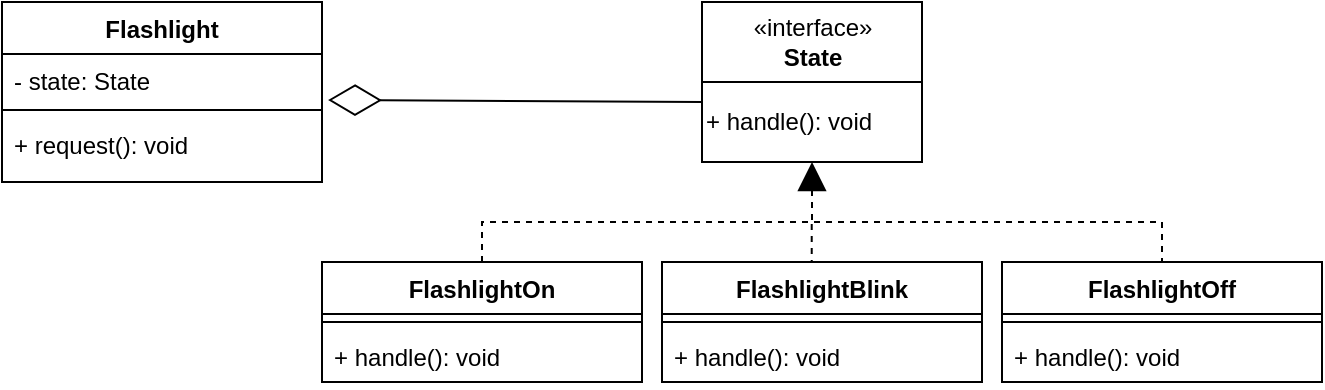 <mxfile>
    <diagram id="lh2p_U7fRGioGhJrEhf7" name="Страница 1">
        <mxGraphModel dx="795" dy="426" grid="1" gridSize="10" guides="1" tooltips="1" connect="1" arrows="1" fold="1" page="1" pageScale="1" pageWidth="827" pageHeight="1169" math="0" shadow="0">
            <root>
                <mxCell id="0"/>
                <mxCell id="1" parent="0"/>
                <mxCell id="2" value="Flashlight" style="swimlane;fontStyle=1;align=center;verticalAlign=top;childLayout=stackLayout;horizontal=1;startSize=26;horizontalStack=0;resizeParent=1;resizeParentMax=0;resizeLast=0;collapsible=1;marginBottom=0;" parent="1" vertex="1">
                    <mxGeometry x="40" y="80" width="160" height="90" as="geometry"/>
                </mxCell>
                <mxCell id="3" value="- state: State" style="text;strokeColor=none;fillColor=none;align=left;verticalAlign=top;spacingLeft=4;spacingRight=4;overflow=hidden;rotatable=0;points=[[0,0.5],[1,0.5]];portConstraint=eastwest;" parent="2" vertex="1">
                    <mxGeometry y="26" width="160" height="24" as="geometry"/>
                </mxCell>
                <mxCell id="4" value="" style="line;strokeWidth=1;fillColor=none;align=left;verticalAlign=middle;spacingTop=-1;spacingLeft=3;spacingRight=3;rotatable=0;labelPosition=right;points=[];portConstraint=eastwest;" parent="2" vertex="1">
                    <mxGeometry y="50" width="160" height="8" as="geometry"/>
                </mxCell>
                <mxCell id="5" value="+ request(): void" style="text;strokeColor=none;fillColor=none;align=left;verticalAlign=top;spacingLeft=4;spacingRight=4;overflow=hidden;rotatable=0;points=[[0,0.5],[1,0.5]];portConstraint=eastwest;" parent="2" vertex="1">
                    <mxGeometry y="58" width="160" height="32" as="geometry"/>
                </mxCell>
                <mxCell id="8" value="" style="group" parent="1" vertex="1" connectable="0">
                    <mxGeometry x="390" y="80" width="110" height="80" as="geometry"/>
                </mxCell>
                <mxCell id="6" value="«interface»&lt;br&gt;&lt;b&gt;State&lt;/b&gt;" style="html=1;" parent="8" vertex="1">
                    <mxGeometry width="110" height="40" as="geometry"/>
                </mxCell>
                <mxCell id="7" value="+ handle(): void" style="html=1;align=left;" parent="8" vertex="1">
                    <mxGeometry y="40" width="110" height="40" as="geometry"/>
                </mxCell>
                <mxCell id="9" value="FlashlightOn" style="swimlane;fontStyle=1;align=center;verticalAlign=top;childLayout=stackLayout;horizontal=1;startSize=26;horizontalStack=0;resizeParent=1;resizeParentMax=0;resizeLast=0;collapsible=1;marginBottom=0;" parent="1" vertex="1">
                    <mxGeometry x="200" y="210" width="160" height="60" as="geometry"/>
                </mxCell>
                <mxCell id="11" value="" style="line;strokeWidth=1;fillColor=none;align=left;verticalAlign=middle;spacingTop=-1;spacingLeft=3;spacingRight=3;rotatable=0;labelPosition=right;points=[];portConstraint=eastwest;" parent="9" vertex="1">
                    <mxGeometry y="26" width="160" height="8" as="geometry"/>
                </mxCell>
                <mxCell id="12" value="+ handle(): void" style="text;strokeColor=none;fillColor=none;align=left;verticalAlign=top;spacingLeft=4;spacingRight=4;overflow=hidden;rotatable=0;points=[[0,0.5],[1,0.5]];portConstraint=eastwest;" parent="9" vertex="1">
                    <mxGeometry y="34" width="160" height="26" as="geometry"/>
                </mxCell>
                <mxCell id="13" value="FlashlightBlink" style="swimlane;fontStyle=1;align=center;verticalAlign=top;childLayout=stackLayout;horizontal=1;startSize=26;horizontalStack=0;resizeParent=1;resizeParentMax=0;resizeLast=0;collapsible=1;marginBottom=0;" parent="1" vertex="1">
                    <mxGeometry x="370" y="210" width="160" height="60" as="geometry"/>
                </mxCell>
                <mxCell id="14" value="" style="line;strokeWidth=1;fillColor=none;align=left;verticalAlign=middle;spacingTop=-1;spacingLeft=3;spacingRight=3;rotatable=0;labelPosition=right;points=[];portConstraint=eastwest;" parent="13" vertex="1">
                    <mxGeometry y="26" width="160" height="8" as="geometry"/>
                </mxCell>
                <mxCell id="15" value="+ handle(): void" style="text;strokeColor=none;fillColor=none;align=left;verticalAlign=top;spacingLeft=4;spacingRight=4;overflow=hidden;rotatable=0;points=[[0,0.5],[1,0.5]];portConstraint=eastwest;" parent="13" vertex="1">
                    <mxGeometry y="34" width="160" height="26" as="geometry"/>
                </mxCell>
                <mxCell id="16" value="FlashlightOff" style="swimlane;fontStyle=1;align=center;verticalAlign=top;childLayout=stackLayout;horizontal=1;startSize=26;horizontalStack=0;resizeParent=1;resizeParentMax=0;resizeLast=0;collapsible=1;marginBottom=0;" parent="1" vertex="1">
                    <mxGeometry x="540" y="210" width="160" height="60" as="geometry"/>
                </mxCell>
                <mxCell id="17" value="" style="line;strokeWidth=1;fillColor=none;align=left;verticalAlign=middle;spacingTop=-1;spacingLeft=3;spacingRight=3;rotatable=0;labelPosition=right;points=[];portConstraint=eastwest;" parent="16" vertex="1">
                    <mxGeometry y="26" width="160" height="8" as="geometry"/>
                </mxCell>
                <mxCell id="18" value="+ handle(): void" style="text;strokeColor=none;fillColor=none;align=left;verticalAlign=top;spacingLeft=4;spacingRight=4;overflow=hidden;rotatable=0;points=[[0,0.5],[1,0.5]];portConstraint=eastwest;" parent="16" vertex="1">
                    <mxGeometry y="34" width="160" height="26" as="geometry"/>
                </mxCell>
                <mxCell id="20" value="" style="endArrow=diamondThin;endFill=0;endSize=24;html=1;entryX=1.019;entryY=0.958;entryDx=0;entryDy=0;entryPerimeter=0;exitX=0;exitY=0.25;exitDx=0;exitDy=0;" parent="1" source="7" target="3" edge="1">
                    <mxGeometry width="160" relative="1" as="geometry">
                        <mxPoint x="330" y="220" as="sourcePoint"/>
                        <mxPoint x="490" y="220" as="targetPoint"/>
                    </mxGeometry>
                </mxCell>
                <mxCell id="21" value="" style="endArrow=block;dashed=1;endFill=1;endSize=12;html=1;entryX=0.5;entryY=1;entryDx=0;entryDy=0;exitX=0.5;exitY=0;exitDx=0;exitDy=0;rounded=0;" parent="1" source="9" target="7" edge="1">
                    <mxGeometry width="160" relative="1" as="geometry">
                        <mxPoint x="330" y="220" as="sourcePoint"/>
                        <mxPoint x="490" y="220" as="targetPoint"/>
                        <Array as="points">
                            <mxPoint x="280" y="190"/>
                            <mxPoint x="445" y="190"/>
                        </Array>
                    </mxGeometry>
                </mxCell>
                <mxCell id="22" value="" style="endArrow=none;dashed=1;endFill=0;endSize=12;html=1;entryX=0.5;entryY=0;entryDx=0;entryDy=0;rounded=0;" parent="1" target="16" edge="1">
                    <mxGeometry width="160" relative="1" as="geometry">
                        <mxPoint x="440" y="190" as="sourcePoint"/>
                        <mxPoint x="490" y="220" as="targetPoint"/>
                        <Array as="points">
                            <mxPoint x="620" y="190"/>
                        </Array>
                    </mxGeometry>
                </mxCell>
                <mxCell id="23" value="" style="endArrow=none;dashed=1;endFill=0;endSize=12;html=1;" parent="1" edge="1">
                    <mxGeometry width="160" relative="1" as="geometry">
                        <mxPoint x="444.86" y="191" as="sourcePoint"/>
                        <mxPoint x="444.86" y="210" as="targetPoint"/>
                    </mxGeometry>
                </mxCell>
            </root>
        </mxGraphModel>
    </diagram>
</mxfile>